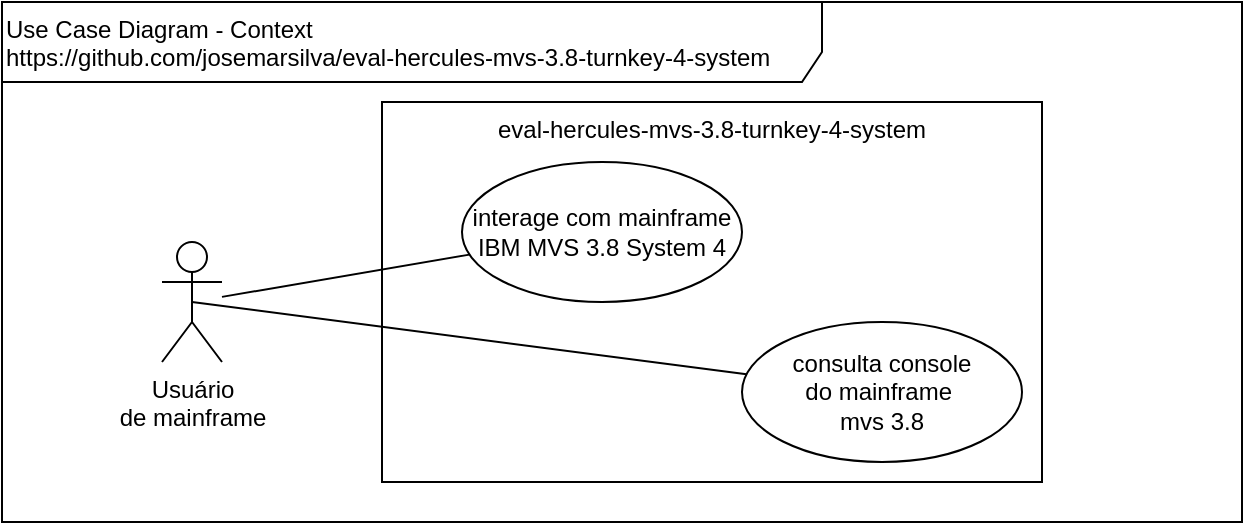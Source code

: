<mxfile version="10.9.3" type="device"><diagram id="fMGpiNhVeqn0YMsLJxzh" name="Página-1"><mxGraphModel dx="868" dy="536" grid="1" gridSize="10" guides="1" tooltips="1" connect="1" arrows="1" fold="1" page="1" pageScale="1" pageWidth="827" pageHeight="1169" math="0" shadow="0"><root><mxCell id="0"/><mxCell id="1" parent="0"/><mxCell id="6OetropUeBoLzL2Sj7KS-1" value="Use Case Diagram - Context&lt;br&gt;https://github.com/josemarsilva/eval-hercules-mvs-3.8-turnkey-4-system&lt;br&gt;" style="shape=umlFrame;whiteSpace=wrap;html=1;width=410;height=40;verticalAlign=top;align=left;" parent="1" vertex="1"><mxGeometry x="10" y="10" width="620" height="260" as="geometry"/></mxCell><mxCell id="6OetropUeBoLzL2Sj7KS-2" value="&lt;div style=&quot;text-align: center&quot;&gt;&lt;span&gt;Usuário&lt;/span&gt;&lt;/div&gt;&lt;div style=&quot;text-align: center&quot;&gt;&lt;span&gt;de mainframe&lt;/span&gt;&lt;/div&gt;" style="shape=umlActor;verticalLabelPosition=bottom;labelBackgroundColor=#ffffff;verticalAlign=top;html=1;align=center;" parent="1" vertex="1"><mxGeometry x="90" y="130" width="30" height="60" as="geometry"/></mxCell><mxCell id="6OetropUeBoLzL2Sj7KS-3" value="&lt;div style=&quot;text-align: center&quot;&gt;eval-hercules-mvs-3.8-turnkey-4-system&lt;br&gt;&lt;/div&gt;" style="rounded=0;whiteSpace=wrap;html=1;align=center;verticalAlign=top;" parent="1" vertex="1"><mxGeometry x="200" y="60" width="330" height="190" as="geometry"/></mxCell><mxCell id="6OetropUeBoLzL2Sj7KS-4" value="interage com mainframe&lt;br&gt;IBM MVS 3.8 System 4&lt;br&gt;" style="ellipse;whiteSpace=wrap;html=1;align=center;" parent="1" vertex="1"><mxGeometry x="240" y="90" width="140" height="70" as="geometry"/></mxCell><mxCell id="6OetropUeBoLzL2Sj7KS-5" style="rounded=0;orthogonalLoop=1;jettySize=auto;html=1;endArrow=none;endFill=0;" parent="1" source="6OetropUeBoLzL2Sj7KS-2" target="6OetropUeBoLzL2Sj7KS-4" edge="1"><mxGeometry relative="1" as="geometry"/></mxCell><mxCell id="ScVTf3SIPYwENuRlgaAF-1" value="consulta console&lt;br&gt;do mainframe&amp;nbsp;&lt;br&gt;mvs 3.8" style="ellipse;whiteSpace=wrap;html=1;align=center;" vertex="1" parent="1"><mxGeometry x="380" y="170" width="140" height="70" as="geometry"/></mxCell><mxCell id="ScVTf3SIPYwENuRlgaAF-2" style="rounded=0;orthogonalLoop=1;jettySize=auto;html=1;endArrow=none;endFill=0;exitX=0.5;exitY=0.5;exitDx=0;exitDy=0;exitPerimeter=0;" edge="1" parent="1" target="ScVTf3SIPYwENuRlgaAF-1" source="6OetropUeBoLzL2Sj7KS-2"><mxGeometry relative="1" as="geometry"><mxPoint x="260" y="237.439" as="sourcePoint"/></mxGeometry></mxCell></root></mxGraphModel></diagram></mxfile>